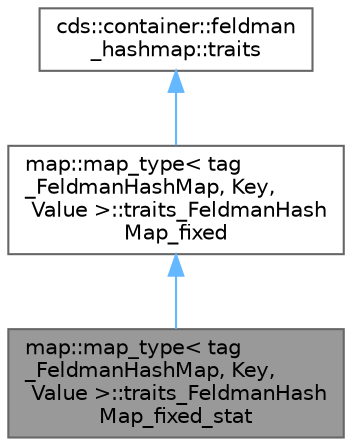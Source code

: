 digraph "map::map_type&lt; tag_FeldmanHashMap, Key, Value &gt;::traits_FeldmanHashMap_fixed_stat"
{
 // LATEX_PDF_SIZE
  bgcolor="transparent";
  edge [fontname=Helvetica,fontsize=10,labelfontname=Helvetica,labelfontsize=10];
  node [fontname=Helvetica,fontsize=10,shape=box,height=0.2,width=0.4];
  Node1 [id="Node000001",label="map::map_type\< tag\l_FeldmanHashMap, Key,\l Value \>::traits_FeldmanHash\lMap_fixed_stat",height=0.2,width=0.4,color="gray40", fillcolor="grey60", style="filled", fontcolor="black",tooltip=" "];
  Node2 -> Node1 [id="edge1_Node000001_Node000002",dir="back",color="steelblue1",style="solid",tooltip=" "];
  Node2 [id="Node000002",label="map::map_type\< tag\l_FeldmanHashMap, Key,\l Value \>::traits_FeldmanHash\lMap_fixed",height=0.2,width=0.4,color="gray40", fillcolor="white", style="filled",URL="$structmap_1_1map__type_3_01tag___feldman_hash_map_00_01_key_00_01_value_01_4_1_1traits___feldman_hash_map__fixed.html",tooltip=" "];
  Node3 -> Node2 [id="edge2_Node000002_Node000003",dir="back",color="steelblue1",style="solid",tooltip=" "];
  Node3 [id="Node000003",label="cds::container::feldman\l_hashmap::traits",height=0.2,width=0.4,color="gray40", fillcolor="white", style="filled",URL="$structcds_1_1container_1_1feldman__hashmap_1_1traits.html",tooltip="FeldmanHashMap traits"];
}
